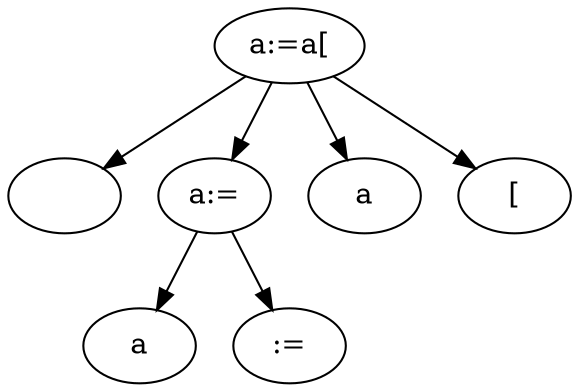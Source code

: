 digraph G {
n0 [label="a:=a["];
n1 [label=""];
n0 -> n1;
n2 [label="a:="];
n0 -> n2;
n3 [label="a"];
n2 -> n3;
n4 [label=":="];
n2 -> n4;
n5 [label="a"];
n0 -> n5;
n6 [label="["];
n0 -> n6;
}
